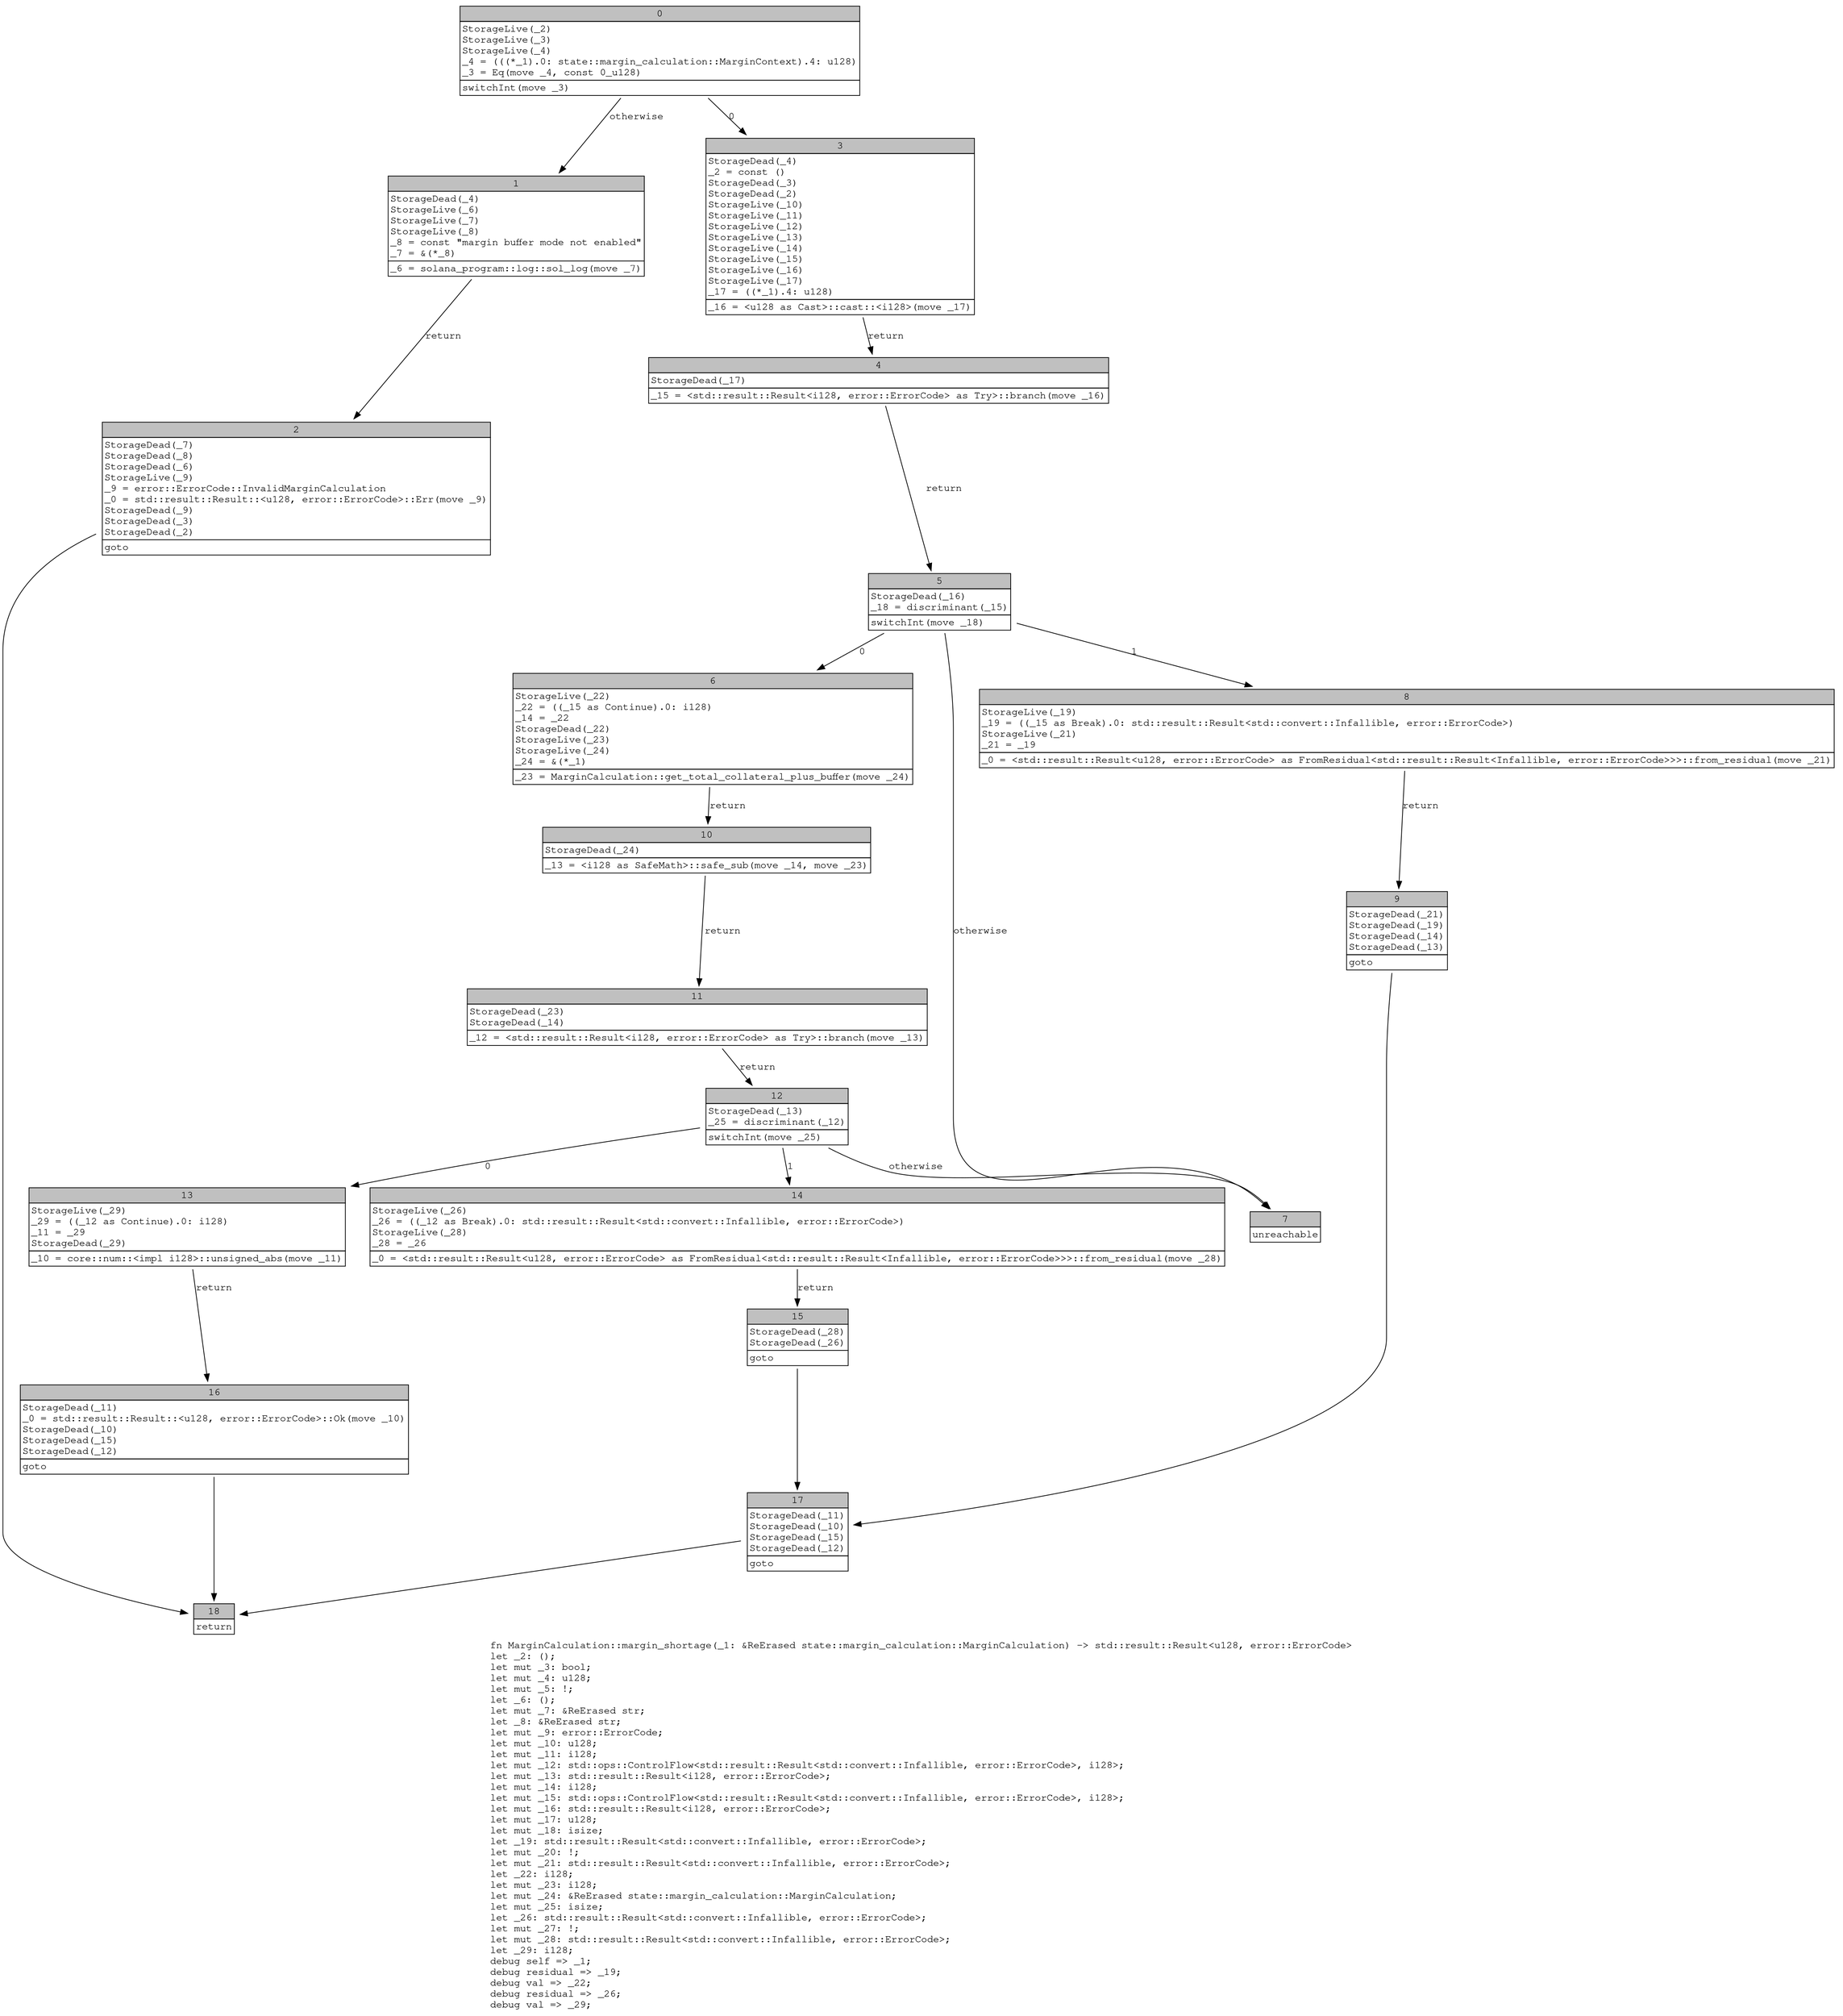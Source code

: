 digraph Mir_0_3456 {
    graph [fontname="Courier, monospace"];
    node [fontname="Courier, monospace"];
    edge [fontname="Courier, monospace"];
    label=<fn MarginCalculation::margin_shortage(_1: &amp;ReErased state::margin_calculation::MarginCalculation) -&gt; std::result::Result&lt;u128, error::ErrorCode&gt;<br align="left"/>let _2: ();<br align="left"/>let mut _3: bool;<br align="left"/>let mut _4: u128;<br align="left"/>let mut _5: !;<br align="left"/>let _6: ();<br align="left"/>let mut _7: &amp;ReErased str;<br align="left"/>let _8: &amp;ReErased str;<br align="left"/>let mut _9: error::ErrorCode;<br align="left"/>let mut _10: u128;<br align="left"/>let mut _11: i128;<br align="left"/>let mut _12: std::ops::ControlFlow&lt;std::result::Result&lt;std::convert::Infallible, error::ErrorCode&gt;, i128&gt;;<br align="left"/>let mut _13: std::result::Result&lt;i128, error::ErrorCode&gt;;<br align="left"/>let mut _14: i128;<br align="left"/>let mut _15: std::ops::ControlFlow&lt;std::result::Result&lt;std::convert::Infallible, error::ErrorCode&gt;, i128&gt;;<br align="left"/>let mut _16: std::result::Result&lt;i128, error::ErrorCode&gt;;<br align="left"/>let mut _17: u128;<br align="left"/>let mut _18: isize;<br align="left"/>let _19: std::result::Result&lt;std::convert::Infallible, error::ErrorCode&gt;;<br align="left"/>let mut _20: !;<br align="left"/>let mut _21: std::result::Result&lt;std::convert::Infallible, error::ErrorCode&gt;;<br align="left"/>let _22: i128;<br align="left"/>let mut _23: i128;<br align="left"/>let mut _24: &amp;ReErased state::margin_calculation::MarginCalculation;<br align="left"/>let mut _25: isize;<br align="left"/>let _26: std::result::Result&lt;std::convert::Infallible, error::ErrorCode&gt;;<br align="left"/>let mut _27: !;<br align="left"/>let mut _28: std::result::Result&lt;std::convert::Infallible, error::ErrorCode&gt;;<br align="left"/>let _29: i128;<br align="left"/>debug self =&gt; _1;<br align="left"/>debug residual =&gt; _19;<br align="left"/>debug val =&gt; _22;<br align="left"/>debug residual =&gt; _26;<br align="left"/>debug val =&gt; _29;<br align="left"/>>;
    bb0__0_3456 [shape="none", label=<<table border="0" cellborder="1" cellspacing="0"><tr><td bgcolor="gray" align="center" colspan="1">0</td></tr><tr><td align="left" balign="left">StorageLive(_2)<br/>StorageLive(_3)<br/>StorageLive(_4)<br/>_4 = (((*_1).0: state::margin_calculation::MarginContext).4: u128)<br/>_3 = Eq(move _4, const 0_u128)<br/></td></tr><tr><td align="left">switchInt(move _3)</td></tr></table>>];
    bb1__0_3456 [shape="none", label=<<table border="0" cellborder="1" cellspacing="0"><tr><td bgcolor="gray" align="center" colspan="1">1</td></tr><tr><td align="left" balign="left">StorageDead(_4)<br/>StorageLive(_6)<br/>StorageLive(_7)<br/>StorageLive(_8)<br/>_8 = const &quot;margin buffer mode not enabled&quot;<br/>_7 = &amp;(*_8)<br/></td></tr><tr><td align="left">_6 = solana_program::log::sol_log(move _7)</td></tr></table>>];
    bb2__0_3456 [shape="none", label=<<table border="0" cellborder="1" cellspacing="0"><tr><td bgcolor="gray" align="center" colspan="1">2</td></tr><tr><td align="left" balign="left">StorageDead(_7)<br/>StorageDead(_8)<br/>StorageDead(_6)<br/>StorageLive(_9)<br/>_9 = error::ErrorCode::InvalidMarginCalculation<br/>_0 = std::result::Result::&lt;u128, error::ErrorCode&gt;::Err(move _9)<br/>StorageDead(_9)<br/>StorageDead(_3)<br/>StorageDead(_2)<br/></td></tr><tr><td align="left">goto</td></tr></table>>];
    bb3__0_3456 [shape="none", label=<<table border="0" cellborder="1" cellspacing="0"><tr><td bgcolor="gray" align="center" colspan="1">3</td></tr><tr><td align="left" balign="left">StorageDead(_4)<br/>_2 = const ()<br/>StorageDead(_3)<br/>StorageDead(_2)<br/>StorageLive(_10)<br/>StorageLive(_11)<br/>StorageLive(_12)<br/>StorageLive(_13)<br/>StorageLive(_14)<br/>StorageLive(_15)<br/>StorageLive(_16)<br/>StorageLive(_17)<br/>_17 = ((*_1).4: u128)<br/></td></tr><tr><td align="left">_16 = &lt;u128 as Cast&gt;::cast::&lt;i128&gt;(move _17)</td></tr></table>>];
    bb4__0_3456 [shape="none", label=<<table border="0" cellborder="1" cellspacing="0"><tr><td bgcolor="gray" align="center" colspan="1">4</td></tr><tr><td align="left" balign="left">StorageDead(_17)<br/></td></tr><tr><td align="left">_15 = &lt;std::result::Result&lt;i128, error::ErrorCode&gt; as Try&gt;::branch(move _16)</td></tr></table>>];
    bb5__0_3456 [shape="none", label=<<table border="0" cellborder="1" cellspacing="0"><tr><td bgcolor="gray" align="center" colspan="1">5</td></tr><tr><td align="left" balign="left">StorageDead(_16)<br/>_18 = discriminant(_15)<br/></td></tr><tr><td align="left">switchInt(move _18)</td></tr></table>>];
    bb6__0_3456 [shape="none", label=<<table border="0" cellborder="1" cellspacing="0"><tr><td bgcolor="gray" align="center" colspan="1">6</td></tr><tr><td align="left" balign="left">StorageLive(_22)<br/>_22 = ((_15 as Continue).0: i128)<br/>_14 = _22<br/>StorageDead(_22)<br/>StorageLive(_23)<br/>StorageLive(_24)<br/>_24 = &amp;(*_1)<br/></td></tr><tr><td align="left">_23 = MarginCalculation::get_total_collateral_plus_buffer(move _24)</td></tr></table>>];
    bb7__0_3456 [shape="none", label=<<table border="0" cellborder="1" cellspacing="0"><tr><td bgcolor="gray" align="center" colspan="1">7</td></tr><tr><td align="left">unreachable</td></tr></table>>];
    bb8__0_3456 [shape="none", label=<<table border="0" cellborder="1" cellspacing="0"><tr><td bgcolor="gray" align="center" colspan="1">8</td></tr><tr><td align="left" balign="left">StorageLive(_19)<br/>_19 = ((_15 as Break).0: std::result::Result&lt;std::convert::Infallible, error::ErrorCode&gt;)<br/>StorageLive(_21)<br/>_21 = _19<br/></td></tr><tr><td align="left">_0 = &lt;std::result::Result&lt;u128, error::ErrorCode&gt; as FromResidual&lt;std::result::Result&lt;Infallible, error::ErrorCode&gt;&gt;&gt;::from_residual(move _21)</td></tr></table>>];
    bb9__0_3456 [shape="none", label=<<table border="0" cellborder="1" cellspacing="0"><tr><td bgcolor="gray" align="center" colspan="1">9</td></tr><tr><td align="left" balign="left">StorageDead(_21)<br/>StorageDead(_19)<br/>StorageDead(_14)<br/>StorageDead(_13)<br/></td></tr><tr><td align="left">goto</td></tr></table>>];
    bb10__0_3456 [shape="none", label=<<table border="0" cellborder="1" cellspacing="0"><tr><td bgcolor="gray" align="center" colspan="1">10</td></tr><tr><td align="left" balign="left">StorageDead(_24)<br/></td></tr><tr><td align="left">_13 = &lt;i128 as SafeMath&gt;::safe_sub(move _14, move _23)</td></tr></table>>];
    bb11__0_3456 [shape="none", label=<<table border="0" cellborder="1" cellspacing="0"><tr><td bgcolor="gray" align="center" colspan="1">11</td></tr><tr><td align="left" balign="left">StorageDead(_23)<br/>StorageDead(_14)<br/></td></tr><tr><td align="left">_12 = &lt;std::result::Result&lt;i128, error::ErrorCode&gt; as Try&gt;::branch(move _13)</td></tr></table>>];
    bb12__0_3456 [shape="none", label=<<table border="0" cellborder="1" cellspacing="0"><tr><td bgcolor="gray" align="center" colspan="1">12</td></tr><tr><td align="left" balign="left">StorageDead(_13)<br/>_25 = discriminant(_12)<br/></td></tr><tr><td align="left">switchInt(move _25)</td></tr></table>>];
    bb13__0_3456 [shape="none", label=<<table border="0" cellborder="1" cellspacing="0"><tr><td bgcolor="gray" align="center" colspan="1">13</td></tr><tr><td align="left" balign="left">StorageLive(_29)<br/>_29 = ((_12 as Continue).0: i128)<br/>_11 = _29<br/>StorageDead(_29)<br/></td></tr><tr><td align="left">_10 = core::num::&lt;impl i128&gt;::unsigned_abs(move _11)</td></tr></table>>];
    bb14__0_3456 [shape="none", label=<<table border="0" cellborder="1" cellspacing="0"><tr><td bgcolor="gray" align="center" colspan="1">14</td></tr><tr><td align="left" balign="left">StorageLive(_26)<br/>_26 = ((_12 as Break).0: std::result::Result&lt;std::convert::Infallible, error::ErrorCode&gt;)<br/>StorageLive(_28)<br/>_28 = _26<br/></td></tr><tr><td align="left">_0 = &lt;std::result::Result&lt;u128, error::ErrorCode&gt; as FromResidual&lt;std::result::Result&lt;Infallible, error::ErrorCode&gt;&gt;&gt;::from_residual(move _28)</td></tr></table>>];
    bb15__0_3456 [shape="none", label=<<table border="0" cellborder="1" cellspacing="0"><tr><td bgcolor="gray" align="center" colspan="1">15</td></tr><tr><td align="left" balign="left">StorageDead(_28)<br/>StorageDead(_26)<br/></td></tr><tr><td align="left">goto</td></tr></table>>];
    bb16__0_3456 [shape="none", label=<<table border="0" cellborder="1" cellspacing="0"><tr><td bgcolor="gray" align="center" colspan="1">16</td></tr><tr><td align="left" balign="left">StorageDead(_11)<br/>_0 = std::result::Result::&lt;u128, error::ErrorCode&gt;::Ok(move _10)<br/>StorageDead(_10)<br/>StorageDead(_15)<br/>StorageDead(_12)<br/></td></tr><tr><td align="left">goto</td></tr></table>>];
    bb17__0_3456 [shape="none", label=<<table border="0" cellborder="1" cellspacing="0"><tr><td bgcolor="gray" align="center" colspan="1">17</td></tr><tr><td align="left" balign="left">StorageDead(_11)<br/>StorageDead(_10)<br/>StorageDead(_15)<br/>StorageDead(_12)<br/></td></tr><tr><td align="left">goto</td></tr></table>>];
    bb18__0_3456 [shape="none", label=<<table border="0" cellborder="1" cellspacing="0"><tr><td bgcolor="gray" align="center" colspan="1">18</td></tr><tr><td align="left">return</td></tr></table>>];
    bb0__0_3456 -> bb3__0_3456 [label="0"];
    bb0__0_3456 -> bb1__0_3456 [label="otherwise"];
    bb1__0_3456 -> bb2__0_3456 [label="return"];
    bb2__0_3456 -> bb18__0_3456 [label=""];
    bb3__0_3456 -> bb4__0_3456 [label="return"];
    bb4__0_3456 -> bb5__0_3456 [label="return"];
    bb5__0_3456 -> bb6__0_3456 [label="0"];
    bb5__0_3456 -> bb8__0_3456 [label="1"];
    bb5__0_3456 -> bb7__0_3456 [label="otherwise"];
    bb6__0_3456 -> bb10__0_3456 [label="return"];
    bb8__0_3456 -> bb9__0_3456 [label="return"];
    bb9__0_3456 -> bb17__0_3456 [label=""];
    bb10__0_3456 -> bb11__0_3456 [label="return"];
    bb11__0_3456 -> bb12__0_3456 [label="return"];
    bb12__0_3456 -> bb13__0_3456 [label="0"];
    bb12__0_3456 -> bb14__0_3456 [label="1"];
    bb12__0_3456 -> bb7__0_3456 [label="otherwise"];
    bb13__0_3456 -> bb16__0_3456 [label="return"];
    bb14__0_3456 -> bb15__0_3456 [label="return"];
    bb15__0_3456 -> bb17__0_3456 [label=""];
    bb16__0_3456 -> bb18__0_3456 [label=""];
    bb17__0_3456 -> bb18__0_3456 [label=""];
}
